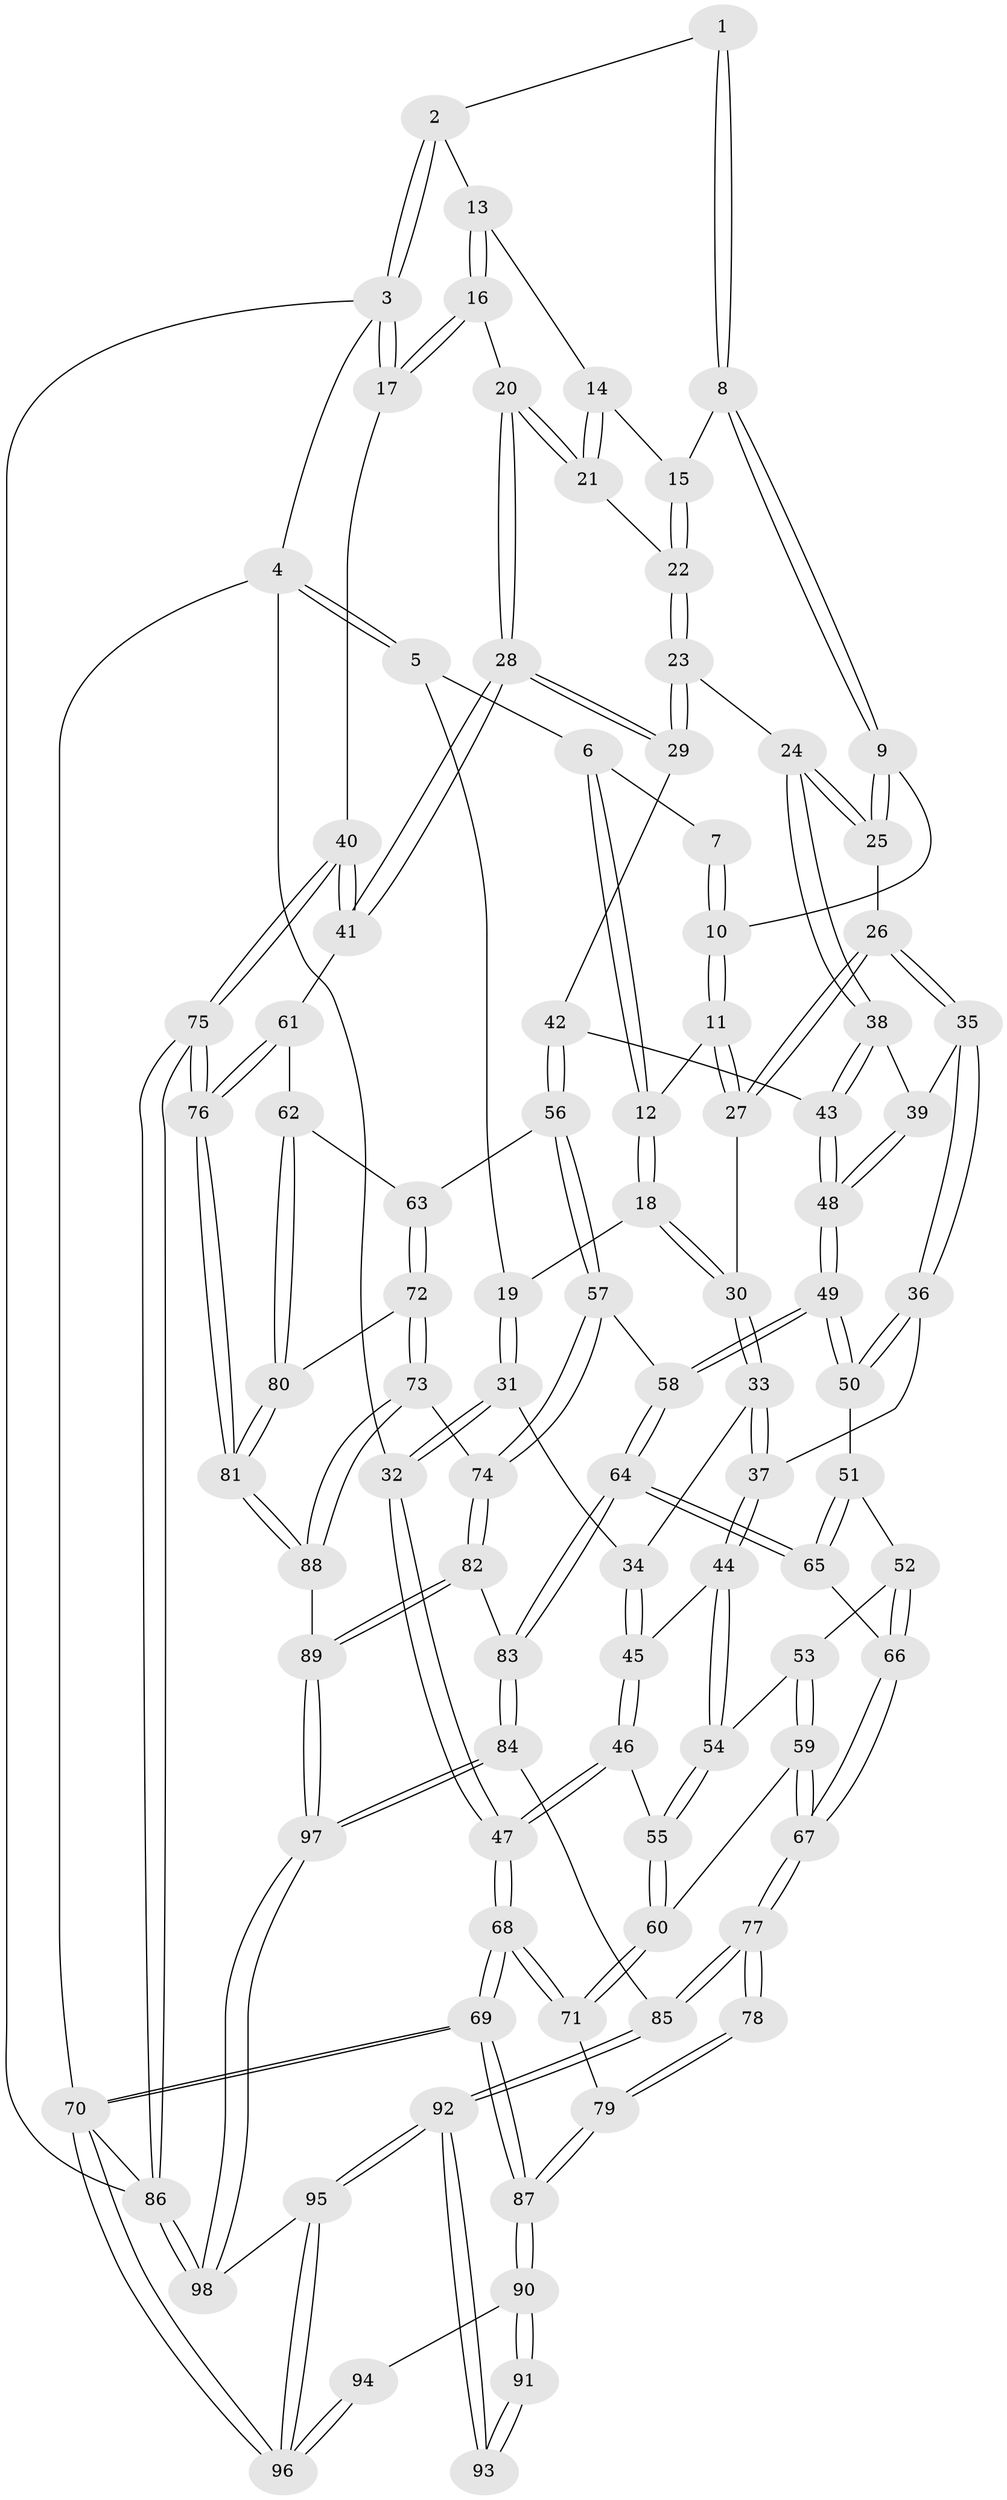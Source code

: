 // coarse degree distribution, {4: 0.2653061224489796, 5: 0.46938775510204084, 2: 0.02040816326530612, 3: 0.12244897959183673, 7: 0.061224489795918366, 8: 0.04081632653061224, 6: 0.02040816326530612}
// Generated by graph-tools (version 1.1) at 2025/07/03/04/25 22:07:08]
// undirected, 98 vertices, 242 edges
graph export_dot {
graph [start="1"]
  node [color=gray90,style=filled];
  1 [pos="+0.7255639372752325+0"];
  2 [pos="+0.8064415966481007+0"];
  3 [pos="+1+0"];
  4 [pos="+0+0"];
  5 [pos="+0+0"];
  6 [pos="+0.22727766099814+0"];
  7 [pos="+0.3342939178337749+0"];
  8 [pos="+0.5366614576617998+0.12080525799083285"];
  9 [pos="+0.5023730995355674+0.13826302658783302"];
  10 [pos="+0.4291524349095575+0.1222720294655997"];
  11 [pos="+0.41155253052833957+0.14037712269251468"];
  12 [pos="+0.2297578651731084+0.16406474911221458"];
  13 [pos="+0.806530494033531+0"];
  14 [pos="+0.7617087806692174+0.03786306854973325"];
  15 [pos="+0.589703665784051+0.13268023546986296"];
  16 [pos="+0.9178790898907226+0.1178253484951596"];
  17 [pos="+1+0.265487294489699"];
  18 [pos="+0.2196882142382301+0.17747440973927558"];
  19 [pos="+0.15885382415245877+0.18341406617329076"];
  20 [pos="+0.8405518864238278+0.2669422626644617"];
  21 [pos="+0.750120845514144+0.1328489374733078"];
  22 [pos="+0.6697494141660371+0.20058121975726684"];
  23 [pos="+0.6586884008996102+0.24116598633016706"];
  24 [pos="+0.5798007977316352+0.28530979706361925"];
  25 [pos="+0.5364935449166217+0.22804242644223632"];
  26 [pos="+0.41672168154668016+0.29382170538031355"];
  27 [pos="+0.39462882166828106+0.23633570177327468"];
  28 [pos="+0.8601658620802488+0.3822173386124218"];
  29 [pos="+0.8436289799270222+0.3838353429354134"];
  30 [pos="+0.25823639548200605+0.27691284563664464"];
  31 [pos="+0+0.2751009297094038"];
  32 [pos="+0+0.2627603642895601"];
  33 [pos="+0.2541289270686621+0.33521490744875837"];
  34 [pos="+0.09624976805237405+0.34181052277575347"];
  35 [pos="+0.42109378680049925+0.3455634090583246"];
  36 [pos="+0.3743085404369908+0.38092260300656555"];
  37 [pos="+0.27924136574726544+0.37437387973828623"];
  38 [pos="+0.5794046630499456+0.2871460378266655"];
  39 [pos="+0.5106253886472356+0.3643992479696216"];
  40 [pos="+1+0.4314260835824602"];
  41 [pos="+0.9376938376414359+0.41731741593632193"];
  42 [pos="+0.7845498663112236+0.408355354301225"];
  43 [pos="+0.6879937285879427+0.4094753474732431"];
  44 [pos="+0.2539474527173614+0.43370851803689714"];
  45 [pos="+0.12528836526182738+0.42901972260217053"];
  46 [pos="+0.10718813069809732+0.49958351968011616"];
  47 [pos="+0+0.44683450346515613"];
  48 [pos="+0.5563042578657315+0.48519372213658324"];
  49 [pos="+0.547272256206211+0.5136945195296819"];
  50 [pos="+0.409120961125423+0.5064802808930954"];
  51 [pos="+0.39659219445246324+0.5185474272198201"];
  52 [pos="+0.3527816924643872+0.5364609733179919"];
  53 [pos="+0.2788598531806336+0.5030316339139853"];
  54 [pos="+0.2536603772848693+0.4435458620688225"];
  55 [pos="+0.1329330846734511+0.5365214373263149"];
  56 [pos="+0.707071095660979+0.5488513228884604"];
  57 [pos="+0.5771227146843647+0.5777219324747956"];
  58 [pos="+0.5686258833722653+0.5722040296203198"];
  59 [pos="+0.23901070135144661+0.5599517333561064"];
  60 [pos="+0.13899141298817405+0.5686241141818223"];
  61 [pos="+0.8337768134117113+0.5841155115847422"];
  62 [pos="+0.7959217442820306+0.6162735863591207"];
  63 [pos="+0.7305001046826151+0.5819645756297691"];
  64 [pos="+0.46850469153447083+0.6633931310157835"];
  65 [pos="+0.4290125181287032+0.6362734924300044"];
  66 [pos="+0.3216038858683787+0.6338816595133293"];
  67 [pos="+0.29704433178400047+0.6573315620886376"];
  68 [pos="+0+0.633230583119145"];
  69 [pos="+0+0.73666883462221"];
  70 [pos="+0+1"];
  71 [pos="+0.13170934080210264+0.5903075233072511"];
  72 [pos="+0.663340472659737+0.7032102549695299"];
  73 [pos="+0.6539608388227014+0.7083099775028671"];
  74 [pos="+0.6533525679908919+0.7080953498924281"];
  75 [pos="+1+1"];
  76 [pos="+1+1"];
  77 [pos="+0.25943451475862134+0.7526467693720335"];
  78 [pos="+0.21441756249802216+0.7310653534923598"];
  79 [pos="+0.15079866323510835+0.6612039343255661"];
  80 [pos="+0.7842665881283686+0.6665821578936074"];
  81 [pos="+1+1"];
  82 [pos="+0.5178163507933945+0.7942632437436183"];
  83 [pos="+0.4554288163847427+0.7562971573667279"];
  84 [pos="+0.2999518708587714+0.8002021281482041"];
  85 [pos="+0.27755691589255116+0.7856454516975852"];
  86 [pos="+1+1"];
  87 [pos="+0+0.7458474216435127"];
  88 [pos="+0.7586412610496748+0.8872735167056115"];
  89 [pos="+0.5527084372691258+0.9115968589912696"];
  90 [pos="+0+0.7531669159183569"];
  91 [pos="+0.13857896129558425+0.7594854015763353"];
  92 [pos="+0.13363467103597407+0.9027816460663145"];
  93 [pos="+0.08382773449804203+0.8285683246640972"];
  94 [pos="+0.07903612310361316+0.8265296752391623"];
  95 [pos="+0+1"];
  96 [pos="+0+1"];
  97 [pos="+0.4026253725475534+1"];
  98 [pos="+0.40172213319216954+1"];
  1 -- 2;
  1 -- 8;
  1 -- 8;
  2 -- 3;
  2 -- 3;
  2 -- 13;
  3 -- 4;
  3 -- 17;
  3 -- 17;
  3 -- 86;
  4 -- 5;
  4 -- 5;
  4 -- 32;
  4 -- 70;
  5 -- 6;
  5 -- 19;
  6 -- 7;
  6 -- 12;
  6 -- 12;
  7 -- 10;
  7 -- 10;
  8 -- 9;
  8 -- 9;
  8 -- 15;
  9 -- 10;
  9 -- 25;
  9 -- 25;
  10 -- 11;
  10 -- 11;
  11 -- 12;
  11 -- 27;
  11 -- 27;
  12 -- 18;
  12 -- 18;
  13 -- 14;
  13 -- 16;
  13 -- 16;
  14 -- 15;
  14 -- 21;
  14 -- 21;
  15 -- 22;
  15 -- 22;
  16 -- 17;
  16 -- 17;
  16 -- 20;
  17 -- 40;
  18 -- 19;
  18 -- 30;
  18 -- 30;
  19 -- 31;
  19 -- 31;
  20 -- 21;
  20 -- 21;
  20 -- 28;
  20 -- 28;
  21 -- 22;
  22 -- 23;
  22 -- 23;
  23 -- 24;
  23 -- 29;
  23 -- 29;
  24 -- 25;
  24 -- 25;
  24 -- 38;
  24 -- 38;
  25 -- 26;
  26 -- 27;
  26 -- 27;
  26 -- 35;
  26 -- 35;
  27 -- 30;
  28 -- 29;
  28 -- 29;
  28 -- 41;
  28 -- 41;
  29 -- 42;
  30 -- 33;
  30 -- 33;
  31 -- 32;
  31 -- 32;
  31 -- 34;
  32 -- 47;
  32 -- 47;
  33 -- 34;
  33 -- 37;
  33 -- 37;
  34 -- 45;
  34 -- 45;
  35 -- 36;
  35 -- 36;
  35 -- 39;
  36 -- 37;
  36 -- 50;
  36 -- 50;
  37 -- 44;
  37 -- 44;
  38 -- 39;
  38 -- 43;
  38 -- 43;
  39 -- 48;
  39 -- 48;
  40 -- 41;
  40 -- 41;
  40 -- 75;
  40 -- 75;
  41 -- 61;
  42 -- 43;
  42 -- 56;
  42 -- 56;
  43 -- 48;
  43 -- 48;
  44 -- 45;
  44 -- 54;
  44 -- 54;
  45 -- 46;
  45 -- 46;
  46 -- 47;
  46 -- 47;
  46 -- 55;
  47 -- 68;
  47 -- 68;
  48 -- 49;
  48 -- 49;
  49 -- 50;
  49 -- 50;
  49 -- 58;
  49 -- 58;
  50 -- 51;
  51 -- 52;
  51 -- 65;
  51 -- 65;
  52 -- 53;
  52 -- 66;
  52 -- 66;
  53 -- 54;
  53 -- 59;
  53 -- 59;
  54 -- 55;
  54 -- 55;
  55 -- 60;
  55 -- 60;
  56 -- 57;
  56 -- 57;
  56 -- 63;
  57 -- 58;
  57 -- 74;
  57 -- 74;
  58 -- 64;
  58 -- 64;
  59 -- 60;
  59 -- 67;
  59 -- 67;
  60 -- 71;
  60 -- 71;
  61 -- 62;
  61 -- 76;
  61 -- 76;
  62 -- 63;
  62 -- 80;
  62 -- 80;
  63 -- 72;
  63 -- 72;
  64 -- 65;
  64 -- 65;
  64 -- 83;
  64 -- 83;
  65 -- 66;
  66 -- 67;
  66 -- 67;
  67 -- 77;
  67 -- 77;
  68 -- 69;
  68 -- 69;
  68 -- 71;
  68 -- 71;
  69 -- 70;
  69 -- 70;
  69 -- 87;
  69 -- 87;
  70 -- 96;
  70 -- 96;
  70 -- 86;
  71 -- 79;
  72 -- 73;
  72 -- 73;
  72 -- 80;
  73 -- 74;
  73 -- 88;
  73 -- 88;
  74 -- 82;
  74 -- 82;
  75 -- 76;
  75 -- 76;
  75 -- 86;
  75 -- 86;
  76 -- 81;
  76 -- 81;
  77 -- 78;
  77 -- 78;
  77 -- 85;
  77 -- 85;
  78 -- 79;
  78 -- 79;
  79 -- 87;
  79 -- 87;
  80 -- 81;
  80 -- 81;
  81 -- 88;
  81 -- 88;
  82 -- 83;
  82 -- 89;
  82 -- 89;
  83 -- 84;
  83 -- 84;
  84 -- 85;
  84 -- 97;
  84 -- 97;
  85 -- 92;
  85 -- 92;
  86 -- 98;
  86 -- 98;
  87 -- 90;
  87 -- 90;
  88 -- 89;
  89 -- 97;
  89 -- 97;
  90 -- 91;
  90 -- 91;
  90 -- 94;
  91 -- 93;
  91 -- 93;
  92 -- 93;
  92 -- 93;
  92 -- 95;
  92 -- 95;
  94 -- 96;
  94 -- 96;
  95 -- 96;
  95 -- 96;
  95 -- 98;
  97 -- 98;
  97 -- 98;
}
